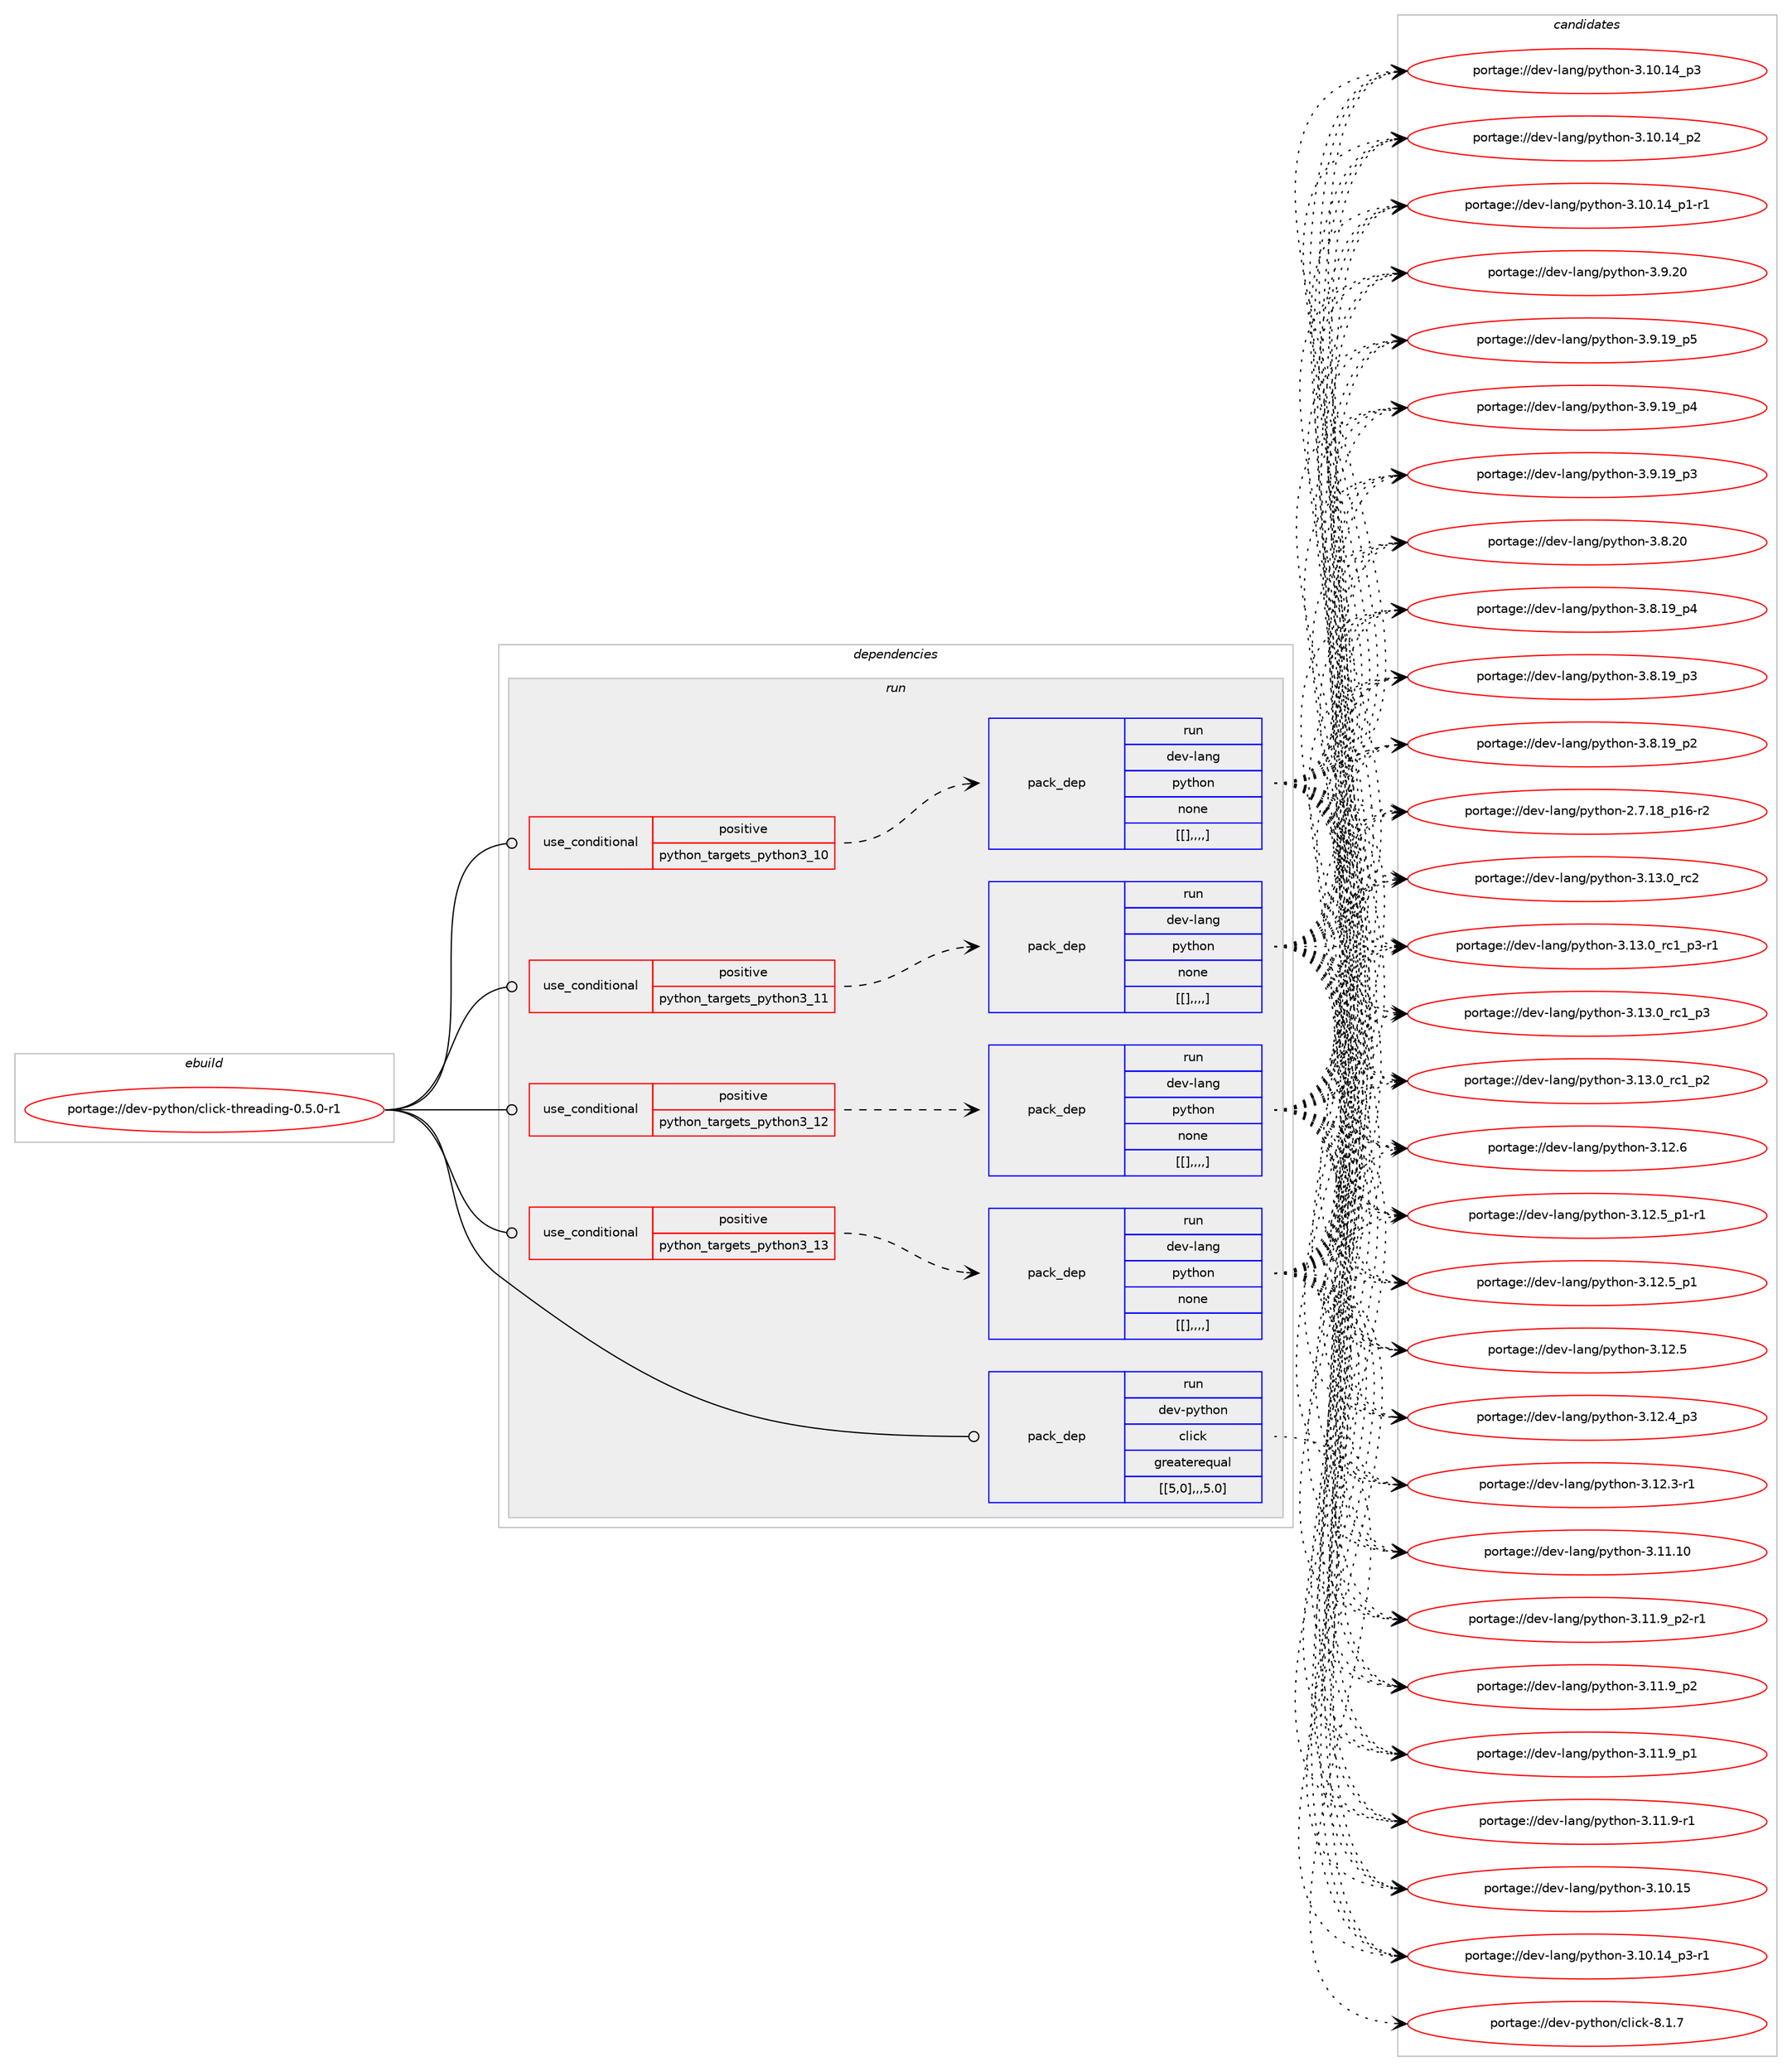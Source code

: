 digraph prolog {

# *************
# Graph options
# *************

newrank=true;
concentrate=true;
compound=true;
graph [rankdir=LR,fontname=Helvetica,fontsize=10,ranksep=1.5];#, ranksep=2.5, nodesep=0.2];
edge  [arrowhead=vee];
node  [fontname=Helvetica,fontsize=10];

# **********
# The ebuild
# **********

subgraph cluster_leftcol {
color=gray;
label=<<i>ebuild</i>>;
id [label="portage://dev-python/click-threading-0.5.0-r1", color=red, width=4, href="../dev-python/click-threading-0.5.0-r1.svg"];
}

# ****************
# The dependencies
# ****************

subgraph cluster_midcol {
color=gray;
label=<<i>dependencies</i>>;
subgraph cluster_compile {
fillcolor="#eeeeee";
style=filled;
label=<<i>compile</i>>;
}
subgraph cluster_compileandrun {
fillcolor="#eeeeee";
style=filled;
label=<<i>compile and run</i>>;
}
subgraph cluster_run {
fillcolor="#eeeeee";
style=filled;
label=<<i>run</i>>;
subgraph cond32296 {
dependency144783 [label=<<TABLE BORDER="0" CELLBORDER="1" CELLSPACING="0" CELLPADDING="4"><TR><TD ROWSPAN="3" CELLPADDING="10">use_conditional</TD></TR><TR><TD>positive</TD></TR><TR><TD>python_targets_python3_10</TD></TR></TABLE>>, shape=none, color=red];
subgraph pack111271 {
dependency144784 [label=<<TABLE BORDER="0" CELLBORDER="1" CELLSPACING="0" CELLPADDING="4" WIDTH="220"><TR><TD ROWSPAN="6" CELLPADDING="30">pack_dep</TD></TR><TR><TD WIDTH="110">run</TD></TR><TR><TD>dev-lang</TD></TR><TR><TD>python</TD></TR><TR><TD>none</TD></TR><TR><TD>[[],,,,]</TD></TR></TABLE>>, shape=none, color=blue];
}
dependency144783:e -> dependency144784:w [weight=20,style="dashed",arrowhead="vee"];
}
id:e -> dependency144783:w [weight=20,style="solid",arrowhead="odot"];
subgraph cond32297 {
dependency144785 [label=<<TABLE BORDER="0" CELLBORDER="1" CELLSPACING="0" CELLPADDING="4"><TR><TD ROWSPAN="3" CELLPADDING="10">use_conditional</TD></TR><TR><TD>positive</TD></TR><TR><TD>python_targets_python3_11</TD></TR></TABLE>>, shape=none, color=red];
subgraph pack111272 {
dependency144786 [label=<<TABLE BORDER="0" CELLBORDER="1" CELLSPACING="0" CELLPADDING="4" WIDTH="220"><TR><TD ROWSPAN="6" CELLPADDING="30">pack_dep</TD></TR><TR><TD WIDTH="110">run</TD></TR><TR><TD>dev-lang</TD></TR><TR><TD>python</TD></TR><TR><TD>none</TD></TR><TR><TD>[[],,,,]</TD></TR></TABLE>>, shape=none, color=blue];
}
dependency144785:e -> dependency144786:w [weight=20,style="dashed",arrowhead="vee"];
}
id:e -> dependency144785:w [weight=20,style="solid",arrowhead="odot"];
subgraph cond32298 {
dependency144787 [label=<<TABLE BORDER="0" CELLBORDER="1" CELLSPACING="0" CELLPADDING="4"><TR><TD ROWSPAN="3" CELLPADDING="10">use_conditional</TD></TR><TR><TD>positive</TD></TR><TR><TD>python_targets_python3_12</TD></TR></TABLE>>, shape=none, color=red];
subgraph pack111273 {
dependency144788 [label=<<TABLE BORDER="0" CELLBORDER="1" CELLSPACING="0" CELLPADDING="4" WIDTH="220"><TR><TD ROWSPAN="6" CELLPADDING="30">pack_dep</TD></TR><TR><TD WIDTH="110">run</TD></TR><TR><TD>dev-lang</TD></TR><TR><TD>python</TD></TR><TR><TD>none</TD></TR><TR><TD>[[],,,,]</TD></TR></TABLE>>, shape=none, color=blue];
}
dependency144787:e -> dependency144788:w [weight=20,style="dashed",arrowhead="vee"];
}
id:e -> dependency144787:w [weight=20,style="solid",arrowhead="odot"];
subgraph cond32299 {
dependency144789 [label=<<TABLE BORDER="0" CELLBORDER="1" CELLSPACING="0" CELLPADDING="4"><TR><TD ROWSPAN="3" CELLPADDING="10">use_conditional</TD></TR><TR><TD>positive</TD></TR><TR><TD>python_targets_python3_13</TD></TR></TABLE>>, shape=none, color=red];
subgraph pack111274 {
dependency144790 [label=<<TABLE BORDER="0" CELLBORDER="1" CELLSPACING="0" CELLPADDING="4" WIDTH="220"><TR><TD ROWSPAN="6" CELLPADDING="30">pack_dep</TD></TR><TR><TD WIDTH="110">run</TD></TR><TR><TD>dev-lang</TD></TR><TR><TD>python</TD></TR><TR><TD>none</TD></TR><TR><TD>[[],,,,]</TD></TR></TABLE>>, shape=none, color=blue];
}
dependency144789:e -> dependency144790:w [weight=20,style="dashed",arrowhead="vee"];
}
id:e -> dependency144789:w [weight=20,style="solid",arrowhead="odot"];
subgraph pack111275 {
dependency144791 [label=<<TABLE BORDER="0" CELLBORDER="1" CELLSPACING="0" CELLPADDING="4" WIDTH="220"><TR><TD ROWSPAN="6" CELLPADDING="30">pack_dep</TD></TR><TR><TD WIDTH="110">run</TD></TR><TR><TD>dev-python</TD></TR><TR><TD>click</TD></TR><TR><TD>greaterequal</TD></TR><TR><TD>[[5,0],,,5.0]</TD></TR></TABLE>>, shape=none, color=blue];
}
id:e -> dependency144791:w [weight=20,style="solid",arrowhead="odot"];
}
}

# **************
# The candidates
# **************

subgraph cluster_choices {
rank=same;
color=gray;
label=<<i>candidates</i>>;

subgraph choice111271 {
color=black;
nodesep=1;
choice10010111845108971101034711212111610411111045514649514648951149950 [label="portage://dev-lang/python-3.13.0_rc2", color=red, width=4,href="../dev-lang/python-3.13.0_rc2.svg"];
choice1001011184510897110103471121211161041111104551464951464895114994995112514511449 [label="portage://dev-lang/python-3.13.0_rc1_p3-r1", color=red, width=4,href="../dev-lang/python-3.13.0_rc1_p3-r1.svg"];
choice100101118451089711010347112121116104111110455146495146489511499499511251 [label="portage://dev-lang/python-3.13.0_rc1_p3", color=red, width=4,href="../dev-lang/python-3.13.0_rc1_p3.svg"];
choice100101118451089711010347112121116104111110455146495146489511499499511250 [label="portage://dev-lang/python-3.13.0_rc1_p2", color=red, width=4,href="../dev-lang/python-3.13.0_rc1_p2.svg"];
choice10010111845108971101034711212111610411111045514649504654 [label="portage://dev-lang/python-3.12.6", color=red, width=4,href="../dev-lang/python-3.12.6.svg"];
choice1001011184510897110103471121211161041111104551464950465395112494511449 [label="portage://dev-lang/python-3.12.5_p1-r1", color=red, width=4,href="../dev-lang/python-3.12.5_p1-r1.svg"];
choice100101118451089711010347112121116104111110455146495046539511249 [label="portage://dev-lang/python-3.12.5_p1", color=red, width=4,href="../dev-lang/python-3.12.5_p1.svg"];
choice10010111845108971101034711212111610411111045514649504653 [label="portage://dev-lang/python-3.12.5", color=red, width=4,href="../dev-lang/python-3.12.5.svg"];
choice100101118451089711010347112121116104111110455146495046529511251 [label="portage://dev-lang/python-3.12.4_p3", color=red, width=4,href="../dev-lang/python-3.12.4_p3.svg"];
choice100101118451089711010347112121116104111110455146495046514511449 [label="portage://dev-lang/python-3.12.3-r1", color=red, width=4,href="../dev-lang/python-3.12.3-r1.svg"];
choice1001011184510897110103471121211161041111104551464949464948 [label="portage://dev-lang/python-3.11.10", color=red, width=4,href="../dev-lang/python-3.11.10.svg"];
choice1001011184510897110103471121211161041111104551464949465795112504511449 [label="portage://dev-lang/python-3.11.9_p2-r1", color=red, width=4,href="../dev-lang/python-3.11.9_p2-r1.svg"];
choice100101118451089711010347112121116104111110455146494946579511250 [label="portage://dev-lang/python-3.11.9_p2", color=red, width=4,href="../dev-lang/python-3.11.9_p2.svg"];
choice100101118451089711010347112121116104111110455146494946579511249 [label="portage://dev-lang/python-3.11.9_p1", color=red, width=4,href="../dev-lang/python-3.11.9_p1.svg"];
choice100101118451089711010347112121116104111110455146494946574511449 [label="portage://dev-lang/python-3.11.9-r1", color=red, width=4,href="../dev-lang/python-3.11.9-r1.svg"];
choice1001011184510897110103471121211161041111104551464948464953 [label="portage://dev-lang/python-3.10.15", color=red, width=4,href="../dev-lang/python-3.10.15.svg"];
choice100101118451089711010347112121116104111110455146494846495295112514511449 [label="portage://dev-lang/python-3.10.14_p3-r1", color=red, width=4,href="../dev-lang/python-3.10.14_p3-r1.svg"];
choice10010111845108971101034711212111610411111045514649484649529511251 [label="portage://dev-lang/python-3.10.14_p3", color=red, width=4,href="../dev-lang/python-3.10.14_p3.svg"];
choice10010111845108971101034711212111610411111045514649484649529511250 [label="portage://dev-lang/python-3.10.14_p2", color=red, width=4,href="../dev-lang/python-3.10.14_p2.svg"];
choice100101118451089711010347112121116104111110455146494846495295112494511449 [label="portage://dev-lang/python-3.10.14_p1-r1", color=red, width=4,href="../dev-lang/python-3.10.14_p1-r1.svg"];
choice10010111845108971101034711212111610411111045514657465048 [label="portage://dev-lang/python-3.9.20", color=red, width=4,href="../dev-lang/python-3.9.20.svg"];
choice100101118451089711010347112121116104111110455146574649579511253 [label="portage://dev-lang/python-3.9.19_p5", color=red, width=4,href="../dev-lang/python-3.9.19_p5.svg"];
choice100101118451089711010347112121116104111110455146574649579511252 [label="portage://dev-lang/python-3.9.19_p4", color=red, width=4,href="../dev-lang/python-3.9.19_p4.svg"];
choice100101118451089711010347112121116104111110455146574649579511251 [label="portage://dev-lang/python-3.9.19_p3", color=red, width=4,href="../dev-lang/python-3.9.19_p3.svg"];
choice10010111845108971101034711212111610411111045514656465048 [label="portage://dev-lang/python-3.8.20", color=red, width=4,href="../dev-lang/python-3.8.20.svg"];
choice100101118451089711010347112121116104111110455146564649579511252 [label="portage://dev-lang/python-3.8.19_p4", color=red, width=4,href="../dev-lang/python-3.8.19_p4.svg"];
choice100101118451089711010347112121116104111110455146564649579511251 [label="portage://dev-lang/python-3.8.19_p3", color=red, width=4,href="../dev-lang/python-3.8.19_p3.svg"];
choice100101118451089711010347112121116104111110455146564649579511250 [label="portage://dev-lang/python-3.8.19_p2", color=red, width=4,href="../dev-lang/python-3.8.19_p2.svg"];
choice100101118451089711010347112121116104111110455046554649569511249544511450 [label="portage://dev-lang/python-2.7.18_p16-r2", color=red, width=4,href="../dev-lang/python-2.7.18_p16-r2.svg"];
dependency144784:e -> choice10010111845108971101034711212111610411111045514649514648951149950:w [style=dotted,weight="100"];
dependency144784:e -> choice1001011184510897110103471121211161041111104551464951464895114994995112514511449:w [style=dotted,weight="100"];
dependency144784:e -> choice100101118451089711010347112121116104111110455146495146489511499499511251:w [style=dotted,weight="100"];
dependency144784:e -> choice100101118451089711010347112121116104111110455146495146489511499499511250:w [style=dotted,weight="100"];
dependency144784:e -> choice10010111845108971101034711212111610411111045514649504654:w [style=dotted,weight="100"];
dependency144784:e -> choice1001011184510897110103471121211161041111104551464950465395112494511449:w [style=dotted,weight="100"];
dependency144784:e -> choice100101118451089711010347112121116104111110455146495046539511249:w [style=dotted,weight="100"];
dependency144784:e -> choice10010111845108971101034711212111610411111045514649504653:w [style=dotted,weight="100"];
dependency144784:e -> choice100101118451089711010347112121116104111110455146495046529511251:w [style=dotted,weight="100"];
dependency144784:e -> choice100101118451089711010347112121116104111110455146495046514511449:w [style=dotted,weight="100"];
dependency144784:e -> choice1001011184510897110103471121211161041111104551464949464948:w [style=dotted,weight="100"];
dependency144784:e -> choice1001011184510897110103471121211161041111104551464949465795112504511449:w [style=dotted,weight="100"];
dependency144784:e -> choice100101118451089711010347112121116104111110455146494946579511250:w [style=dotted,weight="100"];
dependency144784:e -> choice100101118451089711010347112121116104111110455146494946579511249:w [style=dotted,weight="100"];
dependency144784:e -> choice100101118451089711010347112121116104111110455146494946574511449:w [style=dotted,weight="100"];
dependency144784:e -> choice1001011184510897110103471121211161041111104551464948464953:w [style=dotted,weight="100"];
dependency144784:e -> choice100101118451089711010347112121116104111110455146494846495295112514511449:w [style=dotted,weight="100"];
dependency144784:e -> choice10010111845108971101034711212111610411111045514649484649529511251:w [style=dotted,weight="100"];
dependency144784:e -> choice10010111845108971101034711212111610411111045514649484649529511250:w [style=dotted,weight="100"];
dependency144784:e -> choice100101118451089711010347112121116104111110455146494846495295112494511449:w [style=dotted,weight="100"];
dependency144784:e -> choice10010111845108971101034711212111610411111045514657465048:w [style=dotted,weight="100"];
dependency144784:e -> choice100101118451089711010347112121116104111110455146574649579511253:w [style=dotted,weight="100"];
dependency144784:e -> choice100101118451089711010347112121116104111110455146574649579511252:w [style=dotted,weight="100"];
dependency144784:e -> choice100101118451089711010347112121116104111110455146574649579511251:w [style=dotted,weight="100"];
dependency144784:e -> choice10010111845108971101034711212111610411111045514656465048:w [style=dotted,weight="100"];
dependency144784:e -> choice100101118451089711010347112121116104111110455146564649579511252:w [style=dotted,weight="100"];
dependency144784:e -> choice100101118451089711010347112121116104111110455146564649579511251:w [style=dotted,weight="100"];
dependency144784:e -> choice100101118451089711010347112121116104111110455146564649579511250:w [style=dotted,weight="100"];
dependency144784:e -> choice100101118451089711010347112121116104111110455046554649569511249544511450:w [style=dotted,weight="100"];
}
subgraph choice111272 {
color=black;
nodesep=1;
choice10010111845108971101034711212111610411111045514649514648951149950 [label="portage://dev-lang/python-3.13.0_rc2", color=red, width=4,href="../dev-lang/python-3.13.0_rc2.svg"];
choice1001011184510897110103471121211161041111104551464951464895114994995112514511449 [label="portage://dev-lang/python-3.13.0_rc1_p3-r1", color=red, width=4,href="../dev-lang/python-3.13.0_rc1_p3-r1.svg"];
choice100101118451089711010347112121116104111110455146495146489511499499511251 [label="portage://dev-lang/python-3.13.0_rc1_p3", color=red, width=4,href="../dev-lang/python-3.13.0_rc1_p3.svg"];
choice100101118451089711010347112121116104111110455146495146489511499499511250 [label="portage://dev-lang/python-3.13.0_rc1_p2", color=red, width=4,href="../dev-lang/python-3.13.0_rc1_p2.svg"];
choice10010111845108971101034711212111610411111045514649504654 [label="portage://dev-lang/python-3.12.6", color=red, width=4,href="../dev-lang/python-3.12.6.svg"];
choice1001011184510897110103471121211161041111104551464950465395112494511449 [label="portage://dev-lang/python-3.12.5_p1-r1", color=red, width=4,href="../dev-lang/python-3.12.5_p1-r1.svg"];
choice100101118451089711010347112121116104111110455146495046539511249 [label="portage://dev-lang/python-3.12.5_p1", color=red, width=4,href="../dev-lang/python-3.12.5_p1.svg"];
choice10010111845108971101034711212111610411111045514649504653 [label="portage://dev-lang/python-3.12.5", color=red, width=4,href="../dev-lang/python-3.12.5.svg"];
choice100101118451089711010347112121116104111110455146495046529511251 [label="portage://dev-lang/python-3.12.4_p3", color=red, width=4,href="../dev-lang/python-3.12.4_p3.svg"];
choice100101118451089711010347112121116104111110455146495046514511449 [label="portage://dev-lang/python-3.12.3-r1", color=red, width=4,href="../dev-lang/python-3.12.3-r1.svg"];
choice1001011184510897110103471121211161041111104551464949464948 [label="portage://dev-lang/python-3.11.10", color=red, width=4,href="../dev-lang/python-3.11.10.svg"];
choice1001011184510897110103471121211161041111104551464949465795112504511449 [label="portage://dev-lang/python-3.11.9_p2-r1", color=red, width=4,href="../dev-lang/python-3.11.9_p2-r1.svg"];
choice100101118451089711010347112121116104111110455146494946579511250 [label="portage://dev-lang/python-3.11.9_p2", color=red, width=4,href="../dev-lang/python-3.11.9_p2.svg"];
choice100101118451089711010347112121116104111110455146494946579511249 [label="portage://dev-lang/python-3.11.9_p1", color=red, width=4,href="../dev-lang/python-3.11.9_p1.svg"];
choice100101118451089711010347112121116104111110455146494946574511449 [label="portage://dev-lang/python-3.11.9-r1", color=red, width=4,href="../dev-lang/python-3.11.9-r1.svg"];
choice1001011184510897110103471121211161041111104551464948464953 [label="portage://dev-lang/python-3.10.15", color=red, width=4,href="../dev-lang/python-3.10.15.svg"];
choice100101118451089711010347112121116104111110455146494846495295112514511449 [label="portage://dev-lang/python-3.10.14_p3-r1", color=red, width=4,href="../dev-lang/python-3.10.14_p3-r1.svg"];
choice10010111845108971101034711212111610411111045514649484649529511251 [label="portage://dev-lang/python-3.10.14_p3", color=red, width=4,href="../dev-lang/python-3.10.14_p3.svg"];
choice10010111845108971101034711212111610411111045514649484649529511250 [label="portage://dev-lang/python-3.10.14_p2", color=red, width=4,href="../dev-lang/python-3.10.14_p2.svg"];
choice100101118451089711010347112121116104111110455146494846495295112494511449 [label="portage://dev-lang/python-3.10.14_p1-r1", color=red, width=4,href="../dev-lang/python-3.10.14_p1-r1.svg"];
choice10010111845108971101034711212111610411111045514657465048 [label="portage://dev-lang/python-3.9.20", color=red, width=4,href="../dev-lang/python-3.9.20.svg"];
choice100101118451089711010347112121116104111110455146574649579511253 [label="portage://dev-lang/python-3.9.19_p5", color=red, width=4,href="../dev-lang/python-3.9.19_p5.svg"];
choice100101118451089711010347112121116104111110455146574649579511252 [label="portage://dev-lang/python-3.9.19_p4", color=red, width=4,href="../dev-lang/python-3.9.19_p4.svg"];
choice100101118451089711010347112121116104111110455146574649579511251 [label="portage://dev-lang/python-3.9.19_p3", color=red, width=4,href="../dev-lang/python-3.9.19_p3.svg"];
choice10010111845108971101034711212111610411111045514656465048 [label="portage://dev-lang/python-3.8.20", color=red, width=4,href="../dev-lang/python-3.8.20.svg"];
choice100101118451089711010347112121116104111110455146564649579511252 [label="portage://dev-lang/python-3.8.19_p4", color=red, width=4,href="../dev-lang/python-3.8.19_p4.svg"];
choice100101118451089711010347112121116104111110455146564649579511251 [label="portage://dev-lang/python-3.8.19_p3", color=red, width=4,href="../dev-lang/python-3.8.19_p3.svg"];
choice100101118451089711010347112121116104111110455146564649579511250 [label="portage://dev-lang/python-3.8.19_p2", color=red, width=4,href="../dev-lang/python-3.8.19_p2.svg"];
choice100101118451089711010347112121116104111110455046554649569511249544511450 [label="portage://dev-lang/python-2.7.18_p16-r2", color=red, width=4,href="../dev-lang/python-2.7.18_p16-r2.svg"];
dependency144786:e -> choice10010111845108971101034711212111610411111045514649514648951149950:w [style=dotted,weight="100"];
dependency144786:e -> choice1001011184510897110103471121211161041111104551464951464895114994995112514511449:w [style=dotted,weight="100"];
dependency144786:e -> choice100101118451089711010347112121116104111110455146495146489511499499511251:w [style=dotted,weight="100"];
dependency144786:e -> choice100101118451089711010347112121116104111110455146495146489511499499511250:w [style=dotted,weight="100"];
dependency144786:e -> choice10010111845108971101034711212111610411111045514649504654:w [style=dotted,weight="100"];
dependency144786:e -> choice1001011184510897110103471121211161041111104551464950465395112494511449:w [style=dotted,weight="100"];
dependency144786:e -> choice100101118451089711010347112121116104111110455146495046539511249:w [style=dotted,weight="100"];
dependency144786:e -> choice10010111845108971101034711212111610411111045514649504653:w [style=dotted,weight="100"];
dependency144786:e -> choice100101118451089711010347112121116104111110455146495046529511251:w [style=dotted,weight="100"];
dependency144786:e -> choice100101118451089711010347112121116104111110455146495046514511449:w [style=dotted,weight="100"];
dependency144786:e -> choice1001011184510897110103471121211161041111104551464949464948:w [style=dotted,weight="100"];
dependency144786:e -> choice1001011184510897110103471121211161041111104551464949465795112504511449:w [style=dotted,weight="100"];
dependency144786:e -> choice100101118451089711010347112121116104111110455146494946579511250:w [style=dotted,weight="100"];
dependency144786:e -> choice100101118451089711010347112121116104111110455146494946579511249:w [style=dotted,weight="100"];
dependency144786:e -> choice100101118451089711010347112121116104111110455146494946574511449:w [style=dotted,weight="100"];
dependency144786:e -> choice1001011184510897110103471121211161041111104551464948464953:w [style=dotted,weight="100"];
dependency144786:e -> choice100101118451089711010347112121116104111110455146494846495295112514511449:w [style=dotted,weight="100"];
dependency144786:e -> choice10010111845108971101034711212111610411111045514649484649529511251:w [style=dotted,weight="100"];
dependency144786:e -> choice10010111845108971101034711212111610411111045514649484649529511250:w [style=dotted,weight="100"];
dependency144786:e -> choice100101118451089711010347112121116104111110455146494846495295112494511449:w [style=dotted,weight="100"];
dependency144786:e -> choice10010111845108971101034711212111610411111045514657465048:w [style=dotted,weight="100"];
dependency144786:e -> choice100101118451089711010347112121116104111110455146574649579511253:w [style=dotted,weight="100"];
dependency144786:e -> choice100101118451089711010347112121116104111110455146574649579511252:w [style=dotted,weight="100"];
dependency144786:e -> choice100101118451089711010347112121116104111110455146574649579511251:w [style=dotted,weight="100"];
dependency144786:e -> choice10010111845108971101034711212111610411111045514656465048:w [style=dotted,weight="100"];
dependency144786:e -> choice100101118451089711010347112121116104111110455146564649579511252:w [style=dotted,weight="100"];
dependency144786:e -> choice100101118451089711010347112121116104111110455146564649579511251:w [style=dotted,weight="100"];
dependency144786:e -> choice100101118451089711010347112121116104111110455146564649579511250:w [style=dotted,weight="100"];
dependency144786:e -> choice100101118451089711010347112121116104111110455046554649569511249544511450:w [style=dotted,weight="100"];
}
subgraph choice111273 {
color=black;
nodesep=1;
choice10010111845108971101034711212111610411111045514649514648951149950 [label="portage://dev-lang/python-3.13.0_rc2", color=red, width=4,href="../dev-lang/python-3.13.0_rc2.svg"];
choice1001011184510897110103471121211161041111104551464951464895114994995112514511449 [label="portage://dev-lang/python-3.13.0_rc1_p3-r1", color=red, width=4,href="../dev-lang/python-3.13.0_rc1_p3-r1.svg"];
choice100101118451089711010347112121116104111110455146495146489511499499511251 [label="portage://dev-lang/python-3.13.0_rc1_p3", color=red, width=4,href="../dev-lang/python-3.13.0_rc1_p3.svg"];
choice100101118451089711010347112121116104111110455146495146489511499499511250 [label="portage://dev-lang/python-3.13.0_rc1_p2", color=red, width=4,href="../dev-lang/python-3.13.0_rc1_p2.svg"];
choice10010111845108971101034711212111610411111045514649504654 [label="portage://dev-lang/python-3.12.6", color=red, width=4,href="../dev-lang/python-3.12.6.svg"];
choice1001011184510897110103471121211161041111104551464950465395112494511449 [label="portage://dev-lang/python-3.12.5_p1-r1", color=red, width=4,href="../dev-lang/python-3.12.5_p1-r1.svg"];
choice100101118451089711010347112121116104111110455146495046539511249 [label="portage://dev-lang/python-3.12.5_p1", color=red, width=4,href="../dev-lang/python-3.12.5_p1.svg"];
choice10010111845108971101034711212111610411111045514649504653 [label="portage://dev-lang/python-3.12.5", color=red, width=4,href="../dev-lang/python-3.12.5.svg"];
choice100101118451089711010347112121116104111110455146495046529511251 [label="portage://dev-lang/python-3.12.4_p3", color=red, width=4,href="../dev-lang/python-3.12.4_p3.svg"];
choice100101118451089711010347112121116104111110455146495046514511449 [label="portage://dev-lang/python-3.12.3-r1", color=red, width=4,href="../dev-lang/python-3.12.3-r1.svg"];
choice1001011184510897110103471121211161041111104551464949464948 [label="portage://dev-lang/python-3.11.10", color=red, width=4,href="../dev-lang/python-3.11.10.svg"];
choice1001011184510897110103471121211161041111104551464949465795112504511449 [label="portage://dev-lang/python-3.11.9_p2-r1", color=red, width=4,href="../dev-lang/python-3.11.9_p2-r1.svg"];
choice100101118451089711010347112121116104111110455146494946579511250 [label="portage://dev-lang/python-3.11.9_p2", color=red, width=4,href="../dev-lang/python-3.11.9_p2.svg"];
choice100101118451089711010347112121116104111110455146494946579511249 [label="portage://dev-lang/python-3.11.9_p1", color=red, width=4,href="../dev-lang/python-3.11.9_p1.svg"];
choice100101118451089711010347112121116104111110455146494946574511449 [label="portage://dev-lang/python-3.11.9-r1", color=red, width=4,href="../dev-lang/python-3.11.9-r1.svg"];
choice1001011184510897110103471121211161041111104551464948464953 [label="portage://dev-lang/python-3.10.15", color=red, width=4,href="../dev-lang/python-3.10.15.svg"];
choice100101118451089711010347112121116104111110455146494846495295112514511449 [label="portage://dev-lang/python-3.10.14_p3-r1", color=red, width=4,href="../dev-lang/python-3.10.14_p3-r1.svg"];
choice10010111845108971101034711212111610411111045514649484649529511251 [label="portage://dev-lang/python-3.10.14_p3", color=red, width=4,href="../dev-lang/python-3.10.14_p3.svg"];
choice10010111845108971101034711212111610411111045514649484649529511250 [label="portage://dev-lang/python-3.10.14_p2", color=red, width=4,href="../dev-lang/python-3.10.14_p2.svg"];
choice100101118451089711010347112121116104111110455146494846495295112494511449 [label="portage://dev-lang/python-3.10.14_p1-r1", color=red, width=4,href="../dev-lang/python-3.10.14_p1-r1.svg"];
choice10010111845108971101034711212111610411111045514657465048 [label="portage://dev-lang/python-3.9.20", color=red, width=4,href="../dev-lang/python-3.9.20.svg"];
choice100101118451089711010347112121116104111110455146574649579511253 [label="portage://dev-lang/python-3.9.19_p5", color=red, width=4,href="../dev-lang/python-3.9.19_p5.svg"];
choice100101118451089711010347112121116104111110455146574649579511252 [label="portage://dev-lang/python-3.9.19_p4", color=red, width=4,href="../dev-lang/python-3.9.19_p4.svg"];
choice100101118451089711010347112121116104111110455146574649579511251 [label="portage://dev-lang/python-3.9.19_p3", color=red, width=4,href="../dev-lang/python-3.9.19_p3.svg"];
choice10010111845108971101034711212111610411111045514656465048 [label="portage://dev-lang/python-3.8.20", color=red, width=4,href="../dev-lang/python-3.8.20.svg"];
choice100101118451089711010347112121116104111110455146564649579511252 [label="portage://dev-lang/python-3.8.19_p4", color=red, width=4,href="../dev-lang/python-3.8.19_p4.svg"];
choice100101118451089711010347112121116104111110455146564649579511251 [label="portage://dev-lang/python-3.8.19_p3", color=red, width=4,href="../dev-lang/python-3.8.19_p3.svg"];
choice100101118451089711010347112121116104111110455146564649579511250 [label="portage://dev-lang/python-3.8.19_p2", color=red, width=4,href="../dev-lang/python-3.8.19_p2.svg"];
choice100101118451089711010347112121116104111110455046554649569511249544511450 [label="portage://dev-lang/python-2.7.18_p16-r2", color=red, width=4,href="../dev-lang/python-2.7.18_p16-r2.svg"];
dependency144788:e -> choice10010111845108971101034711212111610411111045514649514648951149950:w [style=dotted,weight="100"];
dependency144788:e -> choice1001011184510897110103471121211161041111104551464951464895114994995112514511449:w [style=dotted,weight="100"];
dependency144788:e -> choice100101118451089711010347112121116104111110455146495146489511499499511251:w [style=dotted,weight="100"];
dependency144788:e -> choice100101118451089711010347112121116104111110455146495146489511499499511250:w [style=dotted,weight="100"];
dependency144788:e -> choice10010111845108971101034711212111610411111045514649504654:w [style=dotted,weight="100"];
dependency144788:e -> choice1001011184510897110103471121211161041111104551464950465395112494511449:w [style=dotted,weight="100"];
dependency144788:e -> choice100101118451089711010347112121116104111110455146495046539511249:w [style=dotted,weight="100"];
dependency144788:e -> choice10010111845108971101034711212111610411111045514649504653:w [style=dotted,weight="100"];
dependency144788:e -> choice100101118451089711010347112121116104111110455146495046529511251:w [style=dotted,weight="100"];
dependency144788:e -> choice100101118451089711010347112121116104111110455146495046514511449:w [style=dotted,weight="100"];
dependency144788:e -> choice1001011184510897110103471121211161041111104551464949464948:w [style=dotted,weight="100"];
dependency144788:e -> choice1001011184510897110103471121211161041111104551464949465795112504511449:w [style=dotted,weight="100"];
dependency144788:e -> choice100101118451089711010347112121116104111110455146494946579511250:w [style=dotted,weight="100"];
dependency144788:e -> choice100101118451089711010347112121116104111110455146494946579511249:w [style=dotted,weight="100"];
dependency144788:e -> choice100101118451089711010347112121116104111110455146494946574511449:w [style=dotted,weight="100"];
dependency144788:e -> choice1001011184510897110103471121211161041111104551464948464953:w [style=dotted,weight="100"];
dependency144788:e -> choice100101118451089711010347112121116104111110455146494846495295112514511449:w [style=dotted,weight="100"];
dependency144788:e -> choice10010111845108971101034711212111610411111045514649484649529511251:w [style=dotted,weight="100"];
dependency144788:e -> choice10010111845108971101034711212111610411111045514649484649529511250:w [style=dotted,weight="100"];
dependency144788:e -> choice100101118451089711010347112121116104111110455146494846495295112494511449:w [style=dotted,weight="100"];
dependency144788:e -> choice10010111845108971101034711212111610411111045514657465048:w [style=dotted,weight="100"];
dependency144788:e -> choice100101118451089711010347112121116104111110455146574649579511253:w [style=dotted,weight="100"];
dependency144788:e -> choice100101118451089711010347112121116104111110455146574649579511252:w [style=dotted,weight="100"];
dependency144788:e -> choice100101118451089711010347112121116104111110455146574649579511251:w [style=dotted,weight="100"];
dependency144788:e -> choice10010111845108971101034711212111610411111045514656465048:w [style=dotted,weight="100"];
dependency144788:e -> choice100101118451089711010347112121116104111110455146564649579511252:w [style=dotted,weight="100"];
dependency144788:e -> choice100101118451089711010347112121116104111110455146564649579511251:w [style=dotted,weight="100"];
dependency144788:e -> choice100101118451089711010347112121116104111110455146564649579511250:w [style=dotted,weight="100"];
dependency144788:e -> choice100101118451089711010347112121116104111110455046554649569511249544511450:w [style=dotted,weight="100"];
}
subgraph choice111274 {
color=black;
nodesep=1;
choice10010111845108971101034711212111610411111045514649514648951149950 [label="portage://dev-lang/python-3.13.0_rc2", color=red, width=4,href="../dev-lang/python-3.13.0_rc2.svg"];
choice1001011184510897110103471121211161041111104551464951464895114994995112514511449 [label="portage://dev-lang/python-3.13.0_rc1_p3-r1", color=red, width=4,href="../dev-lang/python-3.13.0_rc1_p3-r1.svg"];
choice100101118451089711010347112121116104111110455146495146489511499499511251 [label="portage://dev-lang/python-3.13.0_rc1_p3", color=red, width=4,href="../dev-lang/python-3.13.0_rc1_p3.svg"];
choice100101118451089711010347112121116104111110455146495146489511499499511250 [label="portage://dev-lang/python-3.13.0_rc1_p2", color=red, width=4,href="../dev-lang/python-3.13.0_rc1_p2.svg"];
choice10010111845108971101034711212111610411111045514649504654 [label="portage://dev-lang/python-3.12.6", color=red, width=4,href="../dev-lang/python-3.12.6.svg"];
choice1001011184510897110103471121211161041111104551464950465395112494511449 [label="portage://dev-lang/python-3.12.5_p1-r1", color=red, width=4,href="../dev-lang/python-3.12.5_p1-r1.svg"];
choice100101118451089711010347112121116104111110455146495046539511249 [label="portage://dev-lang/python-3.12.5_p1", color=red, width=4,href="../dev-lang/python-3.12.5_p1.svg"];
choice10010111845108971101034711212111610411111045514649504653 [label="portage://dev-lang/python-3.12.5", color=red, width=4,href="../dev-lang/python-3.12.5.svg"];
choice100101118451089711010347112121116104111110455146495046529511251 [label="portage://dev-lang/python-3.12.4_p3", color=red, width=4,href="../dev-lang/python-3.12.4_p3.svg"];
choice100101118451089711010347112121116104111110455146495046514511449 [label="portage://dev-lang/python-3.12.3-r1", color=red, width=4,href="../dev-lang/python-3.12.3-r1.svg"];
choice1001011184510897110103471121211161041111104551464949464948 [label="portage://dev-lang/python-3.11.10", color=red, width=4,href="../dev-lang/python-3.11.10.svg"];
choice1001011184510897110103471121211161041111104551464949465795112504511449 [label="portage://dev-lang/python-3.11.9_p2-r1", color=red, width=4,href="../dev-lang/python-3.11.9_p2-r1.svg"];
choice100101118451089711010347112121116104111110455146494946579511250 [label="portage://dev-lang/python-3.11.9_p2", color=red, width=4,href="../dev-lang/python-3.11.9_p2.svg"];
choice100101118451089711010347112121116104111110455146494946579511249 [label="portage://dev-lang/python-3.11.9_p1", color=red, width=4,href="../dev-lang/python-3.11.9_p1.svg"];
choice100101118451089711010347112121116104111110455146494946574511449 [label="portage://dev-lang/python-3.11.9-r1", color=red, width=4,href="../dev-lang/python-3.11.9-r1.svg"];
choice1001011184510897110103471121211161041111104551464948464953 [label="portage://dev-lang/python-3.10.15", color=red, width=4,href="../dev-lang/python-3.10.15.svg"];
choice100101118451089711010347112121116104111110455146494846495295112514511449 [label="portage://dev-lang/python-3.10.14_p3-r1", color=red, width=4,href="../dev-lang/python-3.10.14_p3-r1.svg"];
choice10010111845108971101034711212111610411111045514649484649529511251 [label="portage://dev-lang/python-3.10.14_p3", color=red, width=4,href="../dev-lang/python-3.10.14_p3.svg"];
choice10010111845108971101034711212111610411111045514649484649529511250 [label="portage://dev-lang/python-3.10.14_p2", color=red, width=4,href="../dev-lang/python-3.10.14_p2.svg"];
choice100101118451089711010347112121116104111110455146494846495295112494511449 [label="portage://dev-lang/python-3.10.14_p1-r1", color=red, width=4,href="../dev-lang/python-3.10.14_p1-r1.svg"];
choice10010111845108971101034711212111610411111045514657465048 [label="portage://dev-lang/python-3.9.20", color=red, width=4,href="../dev-lang/python-3.9.20.svg"];
choice100101118451089711010347112121116104111110455146574649579511253 [label="portage://dev-lang/python-3.9.19_p5", color=red, width=4,href="../dev-lang/python-3.9.19_p5.svg"];
choice100101118451089711010347112121116104111110455146574649579511252 [label="portage://dev-lang/python-3.9.19_p4", color=red, width=4,href="../dev-lang/python-3.9.19_p4.svg"];
choice100101118451089711010347112121116104111110455146574649579511251 [label="portage://dev-lang/python-3.9.19_p3", color=red, width=4,href="../dev-lang/python-3.9.19_p3.svg"];
choice10010111845108971101034711212111610411111045514656465048 [label="portage://dev-lang/python-3.8.20", color=red, width=4,href="../dev-lang/python-3.8.20.svg"];
choice100101118451089711010347112121116104111110455146564649579511252 [label="portage://dev-lang/python-3.8.19_p4", color=red, width=4,href="../dev-lang/python-3.8.19_p4.svg"];
choice100101118451089711010347112121116104111110455146564649579511251 [label="portage://dev-lang/python-3.8.19_p3", color=red, width=4,href="../dev-lang/python-3.8.19_p3.svg"];
choice100101118451089711010347112121116104111110455146564649579511250 [label="portage://dev-lang/python-3.8.19_p2", color=red, width=4,href="../dev-lang/python-3.8.19_p2.svg"];
choice100101118451089711010347112121116104111110455046554649569511249544511450 [label="portage://dev-lang/python-2.7.18_p16-r2", color=red, width=4,href="../dev-lang/python-2.7.18_p16-r2.svg"];
dependency144790:e -> choice10010111845108971101034711212111610411111045514649514648951149950:w [style=dotted,weight="100"];
dependency144790:e -> choice1001011184510897110103471121211161041111104551464951464895114994995112514511449:w [style=dotted,weight="100"];
dependency144790:e -> choice100101118451089711010347112121116104111110455146495146489511499499511251:w [style=dotted,weight="100"];
dependency144790:e -> choice100101118451089711010347112121116104111110455146495146489511499499511250:w [style=dotted,weight="100"];
dependency144790:e -> choice10010111845108971101034711212111610411111045514649504654:w [style=dotted,weight="100"];
dependency144790:e -> choice1001011184510897110103471121211161041111104551464950465395112494511449:w [style=dotted,weight="100"];
dependency144790:e -> choice100101118451089711010347112121116104111110455146495046539511249:w [style=dotted,weight="100"];
dependency144790:e -> choice10010111845108971101034711212111610411111045514649504653:w [style=dotted,weight="100"];
dependency144790:e -> choice100101118451089711010347112121116104111110455146495046529511251:w [style=dotted,weight="100"];
dependency144790:e -> choice100101118451089711010347112121116104111110455146495046514511449:w [style=dotted,weight="100"];
dependency144790:e -> choice1001011184510897110103471121211161041111104551464949464948:w [style=dotted,weight="100"];
dependency144790:e -> choice1001011184510897110103471121211161041111104551464949465795112504511449:w [style=dotted,weight="100"];
dependency144790:e -> choice100101118451089711010347112121116104111110455146494946579511250:w [style=dotted,weight="100"];
dependency144790:e -> choice100101118451089711010347112121116104111110455146494946579511249:w [style=dotted,weight="100"];
dependency144790:e -> choice100101118451089711010347112121116104111110455146494946574511449:w [style=dotted,weight="100"];
dependency144790:e -> choice1001011184510897110103471121211161041111104551464948464953:w [style=dotted,weight="100"];
dependency144790:e -> choice100101118451089711010347112121116104111110455146494846495295112514511449:w [style=dotted,weight="100"];
dependency144790:e -> choice10010111845108971101034711212111610411111045514649484649529511251:w [style=dotted,weight="100"];
dependency144790:e -> choice10010111845108971101034711212111610411111045514649484649529511250:w [style=dotted,weight="100"];
dependency144790:e -> choice100101118451089711010347112121116104111110455146494846495295112494511449:w [style=dotted,weight="100"];
dependency144790:e -> choice10010111845108971101034711212111610411111045514657465048:w [style=dotted,weight="100"];
dependency144790:e -> choice100101118451089711010347112121116104111110455146574649579511253:w [style=dotted,weight="100"];
dependency144790:e -> choice100101118451089711010347112121116104111110455146574649579511252:w [style=dotted,weight="100"];
dependency144790:e -> choice100101118451089711010347112121116104111110455146574649579511251:w [style=dotted,weight="100"];
dependency144790:e -> choice10010111845108971101034711212111610411111045514656465048:w [style=dotted,weight="100"];
dependency144790:e -> choice100101118451089711010347112121116104111110455146564649579511252:w [style=dotted,weight="100"];
dependency144790:e -> choice100101118451089711010347112121116104111110455146564649579511251:w [style=dotted,weight="100"];
dependency144790:e -> choice100101118451089711010347112121116104111110455146564649579511250:w [style=dotted,weight="100"];
dependency144790:e -> choice100101118451089711010347112121116104111110455046554649569511249544511450:w [style=dotted,weight="100"];
}
subgraph choice111275 {
color=black;
nodesep=1;
choice10010111845112121116104111110479910810599107455646494655 [label="portage://dev-python/click-8.1.7", color=red, width=4,href="../dev-python/click-8.1.7.svg"];
dependency144791:e -> choice10010111845112121116104111110479910810599107455646494655:w [style=dotted,weight="100"];
}
}

}
